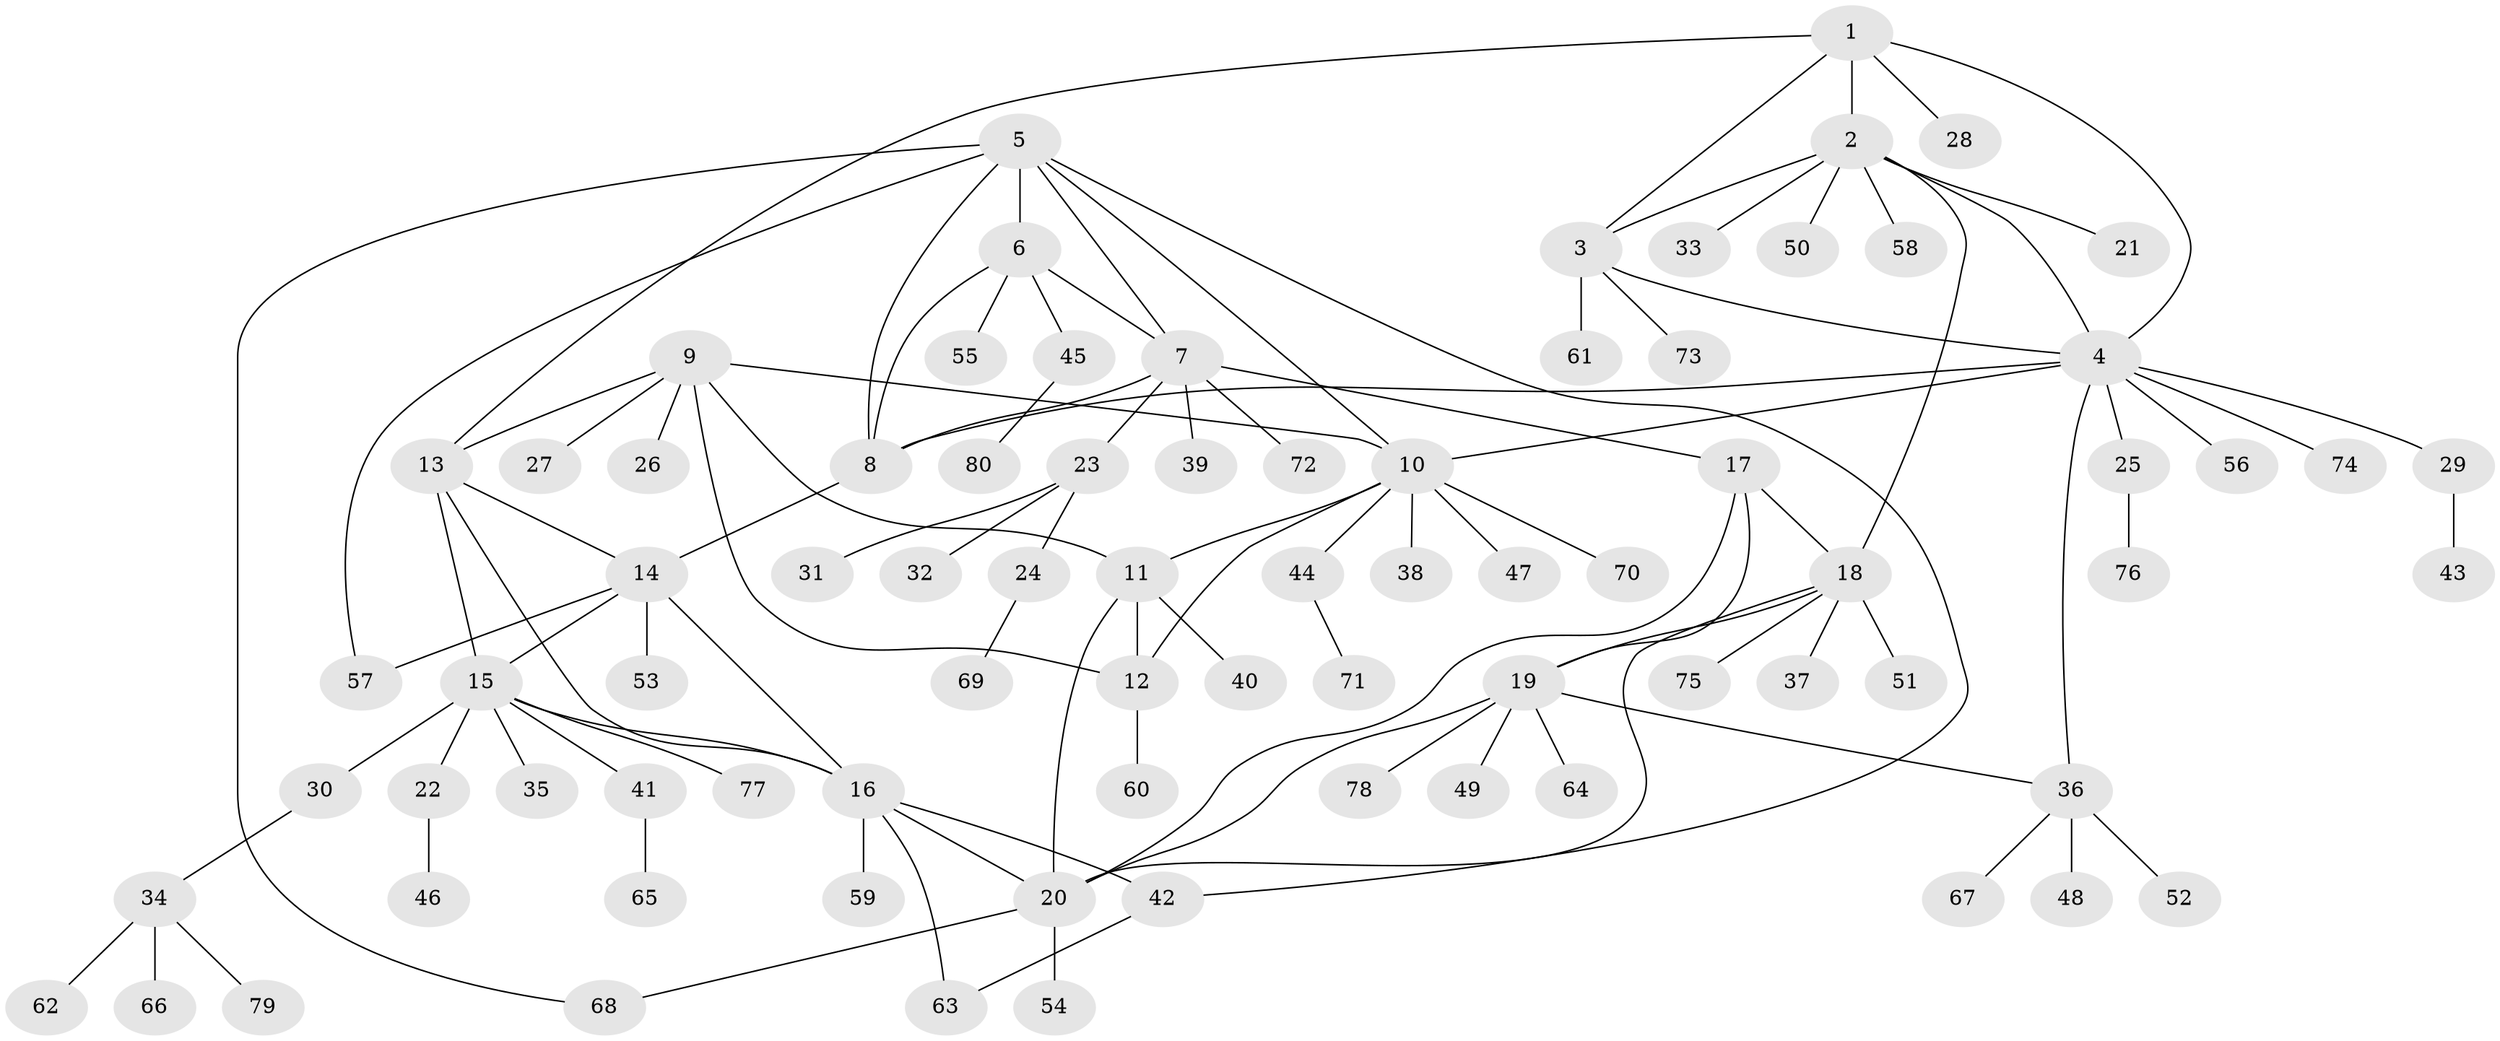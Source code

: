 // coarse degree distribution, {5: 0.07142857142857142, 8: 0.017857142857142856, 10: 0.017857142857142856, 13: 0.017857142857142856, 4: 0.05357142857142857, 7: 0.03571428571428571, 6: 0.03571428571428571, 2: 0.125, 11: 0.017857142857142856, 1: 0.5892857142857143, 3: 0.017857142857142856}
// Generated by graph-tools (version 1.1) at 2025/19/03/04/25 18:19:40]
// undirected, 80 vertices, 105 edges
graph export_dot {
graph [start="1"]
  node [color=gray90,style=filled];
  1;
  2;
  3;
  4;
  5;
  6;
  7;
  8;
  9;
  10;
  11;
  12;
  13;
  14;
  15;
  16;
  17;
  18;
  19;
  20;
  21;
  22;
  23;
  24;
  25;
  26;
  27;
  28;
  29;
  30;
  31;
  32;
  33;
  34;
  35;
  36;
  37;
  38;
  39;
  40;
  41;
  42;
  43;
  44;
  45;
  46;
  47;
  48;
  49;
  50;
  51;
  52;
  53;
  54;
  55;
  56;
  57;
  58;
  59;
  60;
  61;
  62;
  63;
  64;
  65;
  66;
  67;
  68;
  69;
  70;
  71;
  72;
  73;
  74;
  75;
  76;
  77;
  78;
  79;
  80;
  1 -- 2;
  1 -- 3;
  1 -- 4;
  1 -- 13;
  1 -- 28;
  2 -- 3;
  2 -- 4;
  2 -- 18;
  2 -- 21;
  2 -- 33;
  2 -- 50;
  2 -- 58;
  3 -- 4;
  3 -- 61;
  3 -- 73;
  4 -- 8;
  4 -- 10;
  4 -- 25;
  4 -- 29;
  4 -- 36;
  4 -- 56;
  4 -- 74;
  5 -- 6;
  5 -- 7;
  5 -- 8;
  5 -- 10;
  5 -- 42;
  5 -- 57;
  5 -- 68;
  6 -- 7;
  6 -- 8;
  6 -- 45;
  6 -- 55;
  7 -- 8;
  7 -- 17;
  7 -- 23;
  7 -- 39;
  7 -- 72;
  8 -- 14;
  9 -- 10;
  9 -- 11;
  9 -- 12;
  9 -- 13;
  9 -- 26;
  9 -- 27;
  10 -- 11;
  10 -- 12;
  10 -- 38;
  10 -- 44;
  10 -- 47;
  10 -- 70;
  11 -- 12;
  11 -- 20;
  11 -- 40;
  12 -- 60;
  13 -- 14;
  13 -- 15;
  13 -- 16;
  14 -- 15;
  14 -- 16;
  14 -- 53;
  14 -- 57;
  15 -- 16;
  15 -- 22;
  15 -- 30;
  15 -- 35;
  15 -- 41;
  15 -- 77;
  16 -- 20;
  16 -- 42;
  16 -- 59;
  16 -- 63;
  17 -- 18;
  17 -- 19;
  17 -- 20;
  18 -- 19;
  18 -- 20;
  18 -- 37;
  18 -- 51;
  18 -- 75;
  19 -- 20;
  19 -- 36;
  19 -- 49;
  19 -- 64;
  19 -- 78;
  20 -- 54;
  20 -- 68;
  22 -- 46;
  23 -- 24;
  23 -- 31;
  23 -- 32;
  24 -- 69;
  25 -- 76;
  29 -- 43;
  30 -- 34;
  34 -- 62;
  34 -- 66;
  34 -- 79;
  36 -- 48;
  36 -- 52;
  36 -- 67;
  41 -- 65;
  42 -- 63;
  44 -- 71;
  45 -- 80;
}
